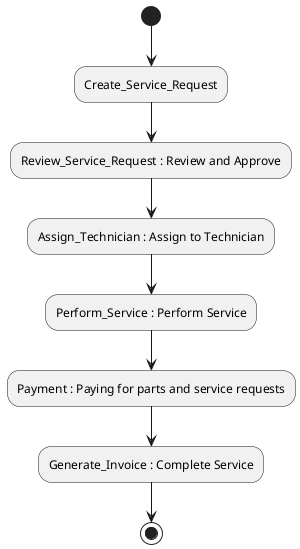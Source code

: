 @startuml

(*) --> Create_Service_Request
--> Review_Service_Request : Review and Approve
--> Assign_Technician : Assign to Technician
--> Perform_Service : Perform Service
--> Payment : Paying for parts and service requests
--> Generate_Invoice : Complete Service
--> (*)

@enduml
